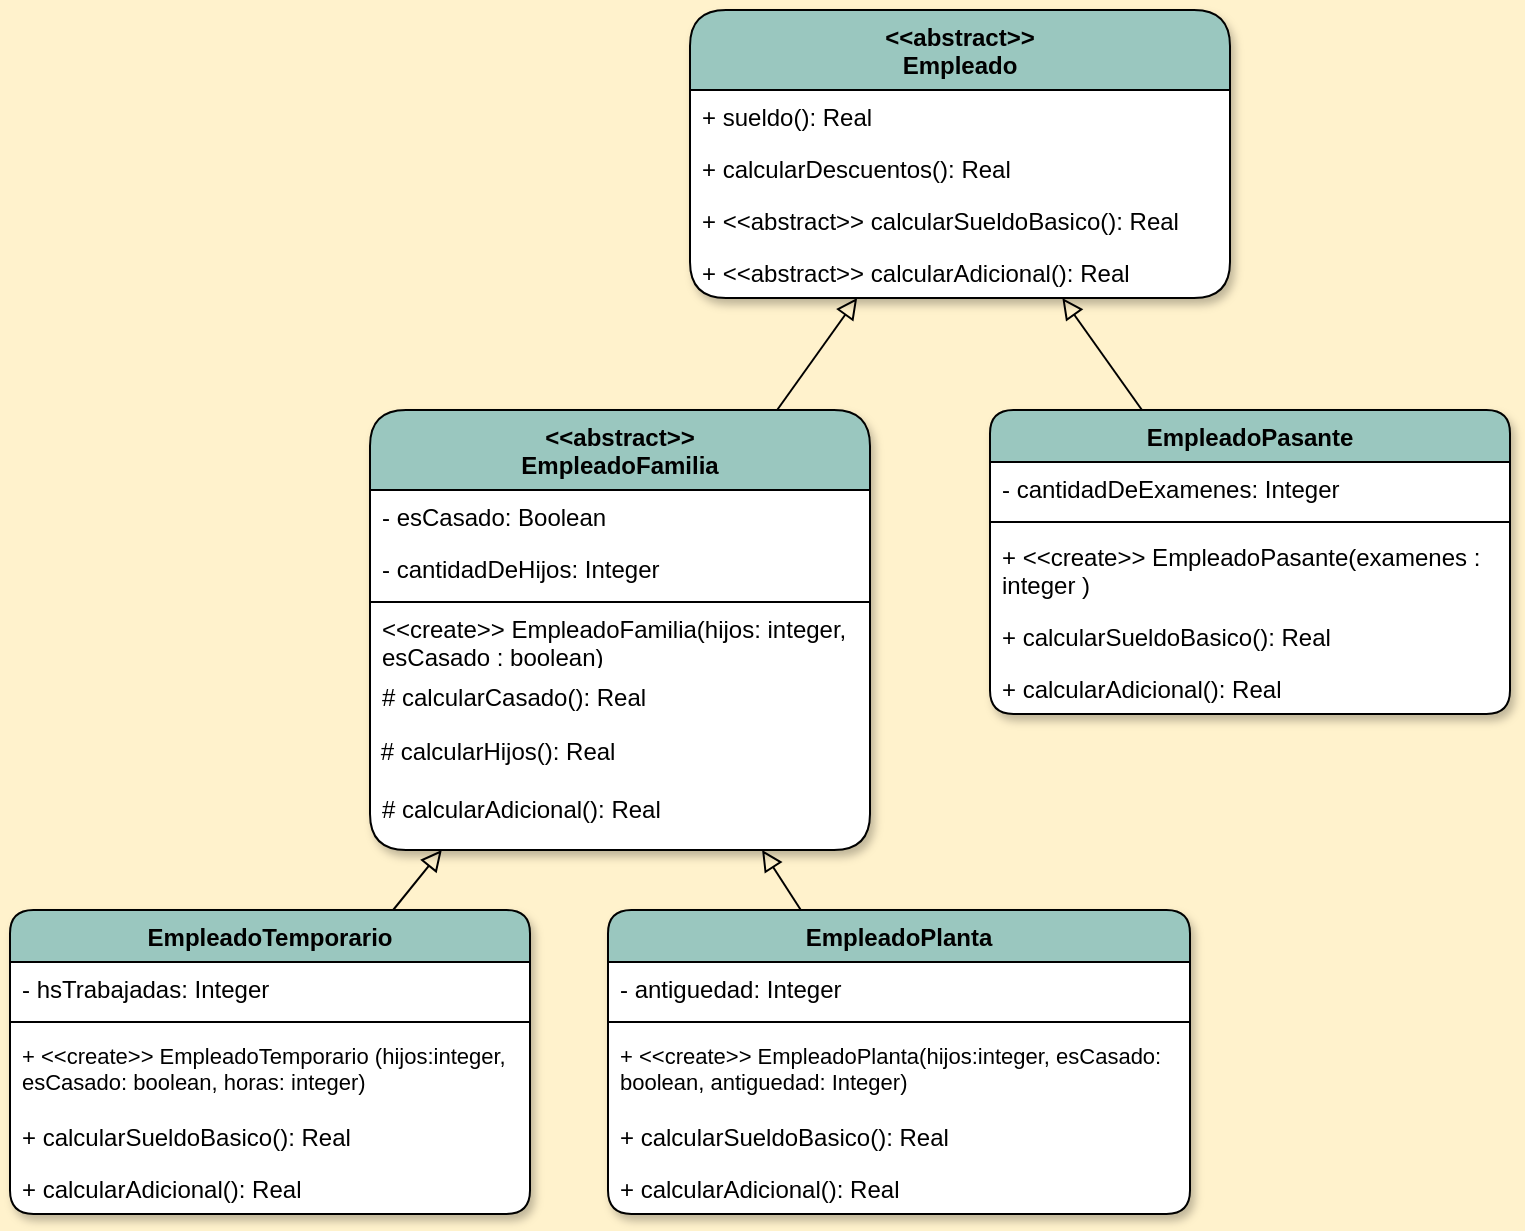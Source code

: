 <mxfile version="24.0.4" type="device">
  <diagram id="C5RBs43oDa-KdzZeNtuy" name="Page-1">
    <mxGraphModel dx="682" dy="471" grid="1" gridSize="10" guides="1" tooltips="1" connect="1" arrows="1" fold="1" page="1" pageScale="1" pageWidth="827" pageHeight="1169" background="#FFF2CC" math="0" shadow="0">
      <root>
        <mxCell id="WIyWlLk6GJQsqaUBKTNV-0" />
        <mxCell id="WIyWlLk6GJQsqaUBKTNV-1" parent="WIyWlLk6GJQsqaUBKTNV-0" />
        <mxCell id="L9t3TZnKnSuacrHSOexU-0" value="&amp;lt;&amp;lt;abstract&amp;gt;&amp;gt;&lt;div&gt;Empleado&lt;/div&gt;" style="swimlane;fontStyle=1;align=center;verticalAlign=top;childLayout=stackLayout;horizontal=1;startSize=40;horizontalStack=0;resizeParent=1;resizeParentMax=0;resizeLast=0;collapsible=1;marginBottom=0;whiteSpace=wrap;html=1;rounded=1;shadow=1;fillColor=#9AC7BF;gradientColor=none;swimlaneFillColor=default;" parent="WIyWlLk6GJQsqaUBKTNV-1" vertex="1">
          <mxGeometry x="360" y="40" width="270" height="144" as="geometry" />
        </mxCell>
        <mxCell id="L9t3TZnKnSuacrHSOexU-3" value="+ sueldo(): Real" style="text;strokeColor=none;fillColor=none;align=left;verticalAlign=top;spacingLeft=4;spacingRight=4;overflow=hidden;rotatable=0;points=[[0,0.5],[1,0.5]];portConstraint=eastwest;whiteSpace=wrap;html=1;" parent="L9t3TZnKnSuacrHSOexU-0" vertex="1">
          <mxGeometry y="40" width="270" height="26" as="geometry" />
        </mxCell>
        <mxCell id="L9t3TZnKnSuacrHSOexU-31" value="+ calcularDescuentos(): Real" style="text;strokeColor=none;fillColor=none;align=left;verticalAlign=top;spacingLeft=4;spacingRight=4;overflow=hidden;rotatable=0;points=[[0,0.5],[1,0.5]];portConstraint=eastwest;whiteSpace=wrap;html=1;" parent="L9t3TZnKnSuacrHSOexU-0" vertex="1">
          <mxGeometry y="66" width="270" height="26" as="geometry" />
        </mxCell>
        <mxCell id="L9t3TZnKnSuacrHSOexU-32" value="+ &amp;lt;&amp;lt;abstract&amp;gt;&amp;gt; calcularSueldoBasico(): Real" style="text;strokeColor=none;fillColor=none;align=left;verticalAlign=top;spacingLeft=4;spacingRight=4;overflow=hidden;rotatable=0;points=[[0,0.5],[1,0.5]];portConstraint=eastwest;whiteSpace=wrap;html=1;" parent="L9t3TZnKnSuacrHSOexU-0" vertex="1">
          <mxGeometry y="92" width="270" height="26" as="geometry" />
        </mxCell>
        <mxCell id="L9t3TZnKnSuacrHSOexU-33" value="+ &amp;lt;&amp;lt;abstract&amp;gt;&amp;gt; calcularAdicional(): Real" style="text;strokeColor=none;fillColor=none;align=left;verticalAlign=top;spacingLeft=4;spacingRight=4;overflow=hidden;rotatable=0;points=[[0,0.5],[1,0.5]];portConstraint=eastwest;whiteSpace=wrap;html=1;" parent="L9t3TZnKnSuacrHSOexU-0" vertex="1">
          <mxGeometry y="118" width="270" height="26" as="geometry" />
        </mxCell>
        <mxCell id="L9t3TZnKnSuacrHSOexU-27" style="edgeStyle=none;curved=1;rounded=0;orthogonalLoop=1;jettySize=auto;html=1;fontSize=12;startSize=8;endSize=8;endArrow=block;endFill=0;strokeColor=#000000;" parent="WIyWlLk6GJQsqaUBKTNV-1" source="L9t3TZnKnSuacrHSOexU-4" target="L9t3TZnKnSuacrHSOexU-21" edge="1">
          <mxGeometry relative="1" as="geometry" />
        </mxCell>
        <mxCell id="L9t3TZnKnSuacrHSOexU-4" value="EmpleadoTemporario" style="swimlane;fontStyle=1;align=center;verticalAlign=top;childLayout=stackLayout;horizontal=1;startSize=26;horizontalStack=0;resizeParent=1;resizeParentMax=0;resizeLast=0;collapsible=1;marginBottom=0;whiteSpace=wrap;html=1;rounded=1;shadow=1;fillColor=#9AC7BF;gradientColor=none;swimlaneFillColor=default;" parent="WIyWlLk6GJQsqaUBKTNV-1" vertex="1">
          <mxGeometry x="20" y="490" width="260" height="152" as="geometry" />
        </mxCell>
        <mxCell id="L9t3TZnKnSuacrHSOexU-5" value="- hsTrabajadas: Integer" style="text;strokeColor=none;fillColor=none;align=left;verticalAlign=top;spacingLeft=4;spacingRight=4;overflow=hidden;rotatable=0;points=[[0,0.5],[1,0.5]];portConstraint=eastwest;whiteSpace=wrap;html=1;" parent="L9t3TZnKnSuacrHSOexU-4" vertex="1">
          <mxGeometry y="26" width="260" height="26" as="geometry" />
        </mxCell>
        <mxCell id="L9t3TZnKnSuacrHSOexU-6" value="" style="line;strokeWidth=1;fillColor=none;align=left;verticalAlign=middle;spacingTop=-1;spacingLeft=3;spacingRight=3;rotatable=0;labelPosition=right;points=[];portConstraint=eastwest;strokeColor=inherit;" parent="L9t3TZnKnSuacrHSOexU-4" vertex="1">
          <mxGeometry y="52" width="260" height="8" as="geometry" />
        </mxCell>
        <mxCell id="L9t3TZnKnSuacrHSOexU-7" value="+ &amp;lt;&amp;lt;create&amp;gt;&amp;gt; EmpleadoTemporario (hijos:integer, esCasado: boolean, horas: integer)" style="text;strokeColor=none;fillColor=none;align=left;verticalAlign=top;spacingLeft=4;spacingRight=4;overflow=hidden;rotatable=0;points=[[0,0.5],[1,0.5]];portConstraint=eastwest;whiteSpace=wrap;html=1;fontSize=11;" parent="L9t3TZnKnSuacrHSOexU-4" vertex="1">
          <mxGeometry y="60" width="260" height="40" as="geometry" />
        </mxCell>
        <mxCell id="L9t3TZnKnSuacrHSOexU-34" value="+ calcularSueldoBasico(): Real" style="text;strokeColor=none;fillColor=none;align=left;verticalAlign=top;spacingLeft=4;spacingRight=4;overflow=hidden;rotatable=0;points=[[0,0.5],[1,0.5]];portConstraint=eastwest;whiteSpace=wrap;html=1;" parent="L9t3TZnKnSuacrHSOexU-4" vertex="1">
          <mxGeometry y="100" width="260" height="26" as="geometry" />
        </mxCell>
        <mxCell id="L9t3TZnKnSuacrHSOexU-35" value="+ calcularAdicional(): Real" style="text;strokeColor=none;fillColor=none;align=left;verticalAlign=top;spacingLeft=4;spacingRight=4;overflow=hidden;rotatable=0;points=[[0,0.5],[1,0.5]];portConstraint=eastwest;whiteSpace=wrap;html=1;" parent="L9t3TZnKnSuacrHSOexU-4" vertex="1">
          <mxGeometry y="126" width="260" height="26" as="geometry" />
        </mxCell>
        <mxCell id="L9t3TZnKnSuacrHSOexU-28" style="edgeStyle=none;curved=1;rounded=0;orthogonalLoop=1;jettySize=auto;html=1;fontSize=12;startSize=8;endSize=8;strokeColor=#000000;align=center;verticalAlign=middle;fontFamily=Helvetica;fontColor=default;labelBackgroundColor=default;endArrow=block;endFill=0;" parent="WIyWlLk6GJQsqaUBKTNV-1" source="L9t3TZnKnSuacrHSOexU-8" target="L9t3TZnKnSuacrHSOexU-21" edge="1">
          <mxGeometry relative="1" as="geometry" />
        </mxCell>
        <mxCell id="L9t3TZnKnSuacrHSOexU-8" value="EmpleadoPlanta" style="swimlane;fontStyle=1;align=center;verticalAlign=top;childLayout=stackLayout;horizontal=1;startSize=26;horizontalStack=0;resizeParent=1;resizeParentMax=0;resizeLast=0;collapsible=1;marginBottom=0;whiteSpace=wrap;html=1;rounded=1;shadow=1;fillColor=#9AC7BF;gradientColor=none;swimlaneFillColor=default;" parent="WIyWlLk6GJQsqaUBKTNV-1" vertex="1">
          <mxGeometry x="319" y="490" width="291" height="152" as="geometry" />
        </mxCell>
        <mxCell id="L9t3TZnKnSuacrHSOexU-20" value="- antiguedad: Integer" style="text;strokeColor=none;fillColor=none;align=left;verticalAlign=top;spacingLeft=4;spacingRight=4;overflow=hidden;rotatable=0;points=[[0,0.5],[1,0.5]];portConstraint=eastwest;whiteSpace=wrap;html=1;" parent="L9t3TZnKnSuacrHSOexU-8" vertex="1">
          <mxGeometry y="26" width="291" height="26" as="geometry" />
        </mxCell>
        <mxCell id="L9t3TZnKnSuacrHSOexU-10" value="" style="line;strokeWidth=1;fillColor=none;align=left;verticalAlign=middle;spacingTop=-1;spacingLeft=3;spacingRight=3;rotatable=0;labelPosition=right;points=[];portConstraint=eastwest;strokeColor=inherit;" parent="L9t3TZnKnSuacrHSOexU-8" vertex="1">
          <mxGeometry y="52" width="291" height="8" as="geometry" />
        </mxCell>
        <mxCell id="L9t3TZnKnSuacrHSOexU-41" value="+ &amp;lt;&amp;lt;create&amp;gt;&amp;gt; EmpleadoPlanta(&lt;span style=&quot;font-size: 11px;&quot;&gt;hijos:integer, esCasado: boolean,&amp;nbsp;&lt;/span&gt;antiguedad: Integer)" style="text;strokeColor=none;fillColor=none;align=left;verticalAlign=top;spacingLeft=4;spacingRight=4;overflow=hidden;rotatable=0;points=[[0,0.5],[1,0.5]];portConstraint=eastwest;whiteSpace=wrap;html=1;fontSize=11;" parent="L9t3TZnKnSuacrHSOexU-8" vertex="1">
          <mxGeometry y="60" width="291" height="40" as="geometry" />
        </mxCell>
        <mxCell id="L9t3TZnKnSuacrHSOexU-36" value="+ calcularSueldoBasico(): Real" style="text;strokeColor=none;fillColor=none;align=left;verticalAlign=top;spacingLeft=4;spacingRight=4;overflow=hidden;rotatable=0;points=[[0,0.5],[1,0.5]];portConstraint=eastwest;whiteSpace=wrap;html=1;" parent="L9t3TZnKnSuacrHSOexU-8" vertex="1">
          <mxGeometry y="100" width="291" height="26" as="geometry" />
        </mxCell>
        <mxCell id="L9t3TZnKnSuacrHSOexU-37" value="+ calcularAdicional(): Real" style="text;strokeColor=none;fillColor=none;align=left;verticalAlign=top;spacingLeft=4;spacingRight=4;overflow=hidden;rotatable=0;points=[[0,0.5],[1,0.5]];portConstraint=eastwest;whiteSpace=wrap;html=1;" parent="L9t3TZnKnSuacrHSOexU-8" vertex="1">
          <mxGeometry y="126" width="291" height="26" as="geometry" />
        </mxCell>
        <mxCell id="L9t3TZnKnSuacrHSOexU-30" style="edgeStyle=none;curved=1;rounded=0;orthogonalLoop=1;jettySize=auto;html=1;fontSize=12;startSize=8;endSize=8;strokeColor=#000000;align=center;verticalAlign=middle;fontFamily=Helvetica;fontColor=default;labelBackgroundColor=default;endArrow=block;endFill=0;" parent="WIyWlLk6GJQsqaUBKTNV-1" source="L9t3TZnKnSuacrHSOexU-12" target="L9t3TZnKnSuacrHSOexU-0" edge="1">
          <mxGeometry relative="1" as="geometry" />
        </mxCell>
        <mxCell id="L9t3TZnKnSuacrHSOexU-12" value="EmpleadoPasante" style="swimlane;fontStyle=1;align=center;verticalAlign=top;childLayout=stackLayout;horizontal=1;startSize=26;horizontalStack=0;resizeParent=1;resizeParentMax=0;resizeLast=0;collapsible=1;marginBottom=0;whiteSpace=wrap;html=1;rounded=1;shadow=1;fillColor=#9AC7BF;gradientColor=none;swimlaneFillColor=default;" parent="WIyWlLk6GJQsqaUBKTNV-1" vertex="1">
          <mxGeometry x="510" y="240" width="260" height="152" as="geometry" />
        </mxCell>
        <mxCell id="L9t3TZnKnSuacrHSOexU-13" value="- cantidadDeExamenes: Integer" style="text;strokeColor=none;fillColor=none;align=left;verticalAlign=top;spacingLeft=4;spacingRight=4;overflow=hidden;rotatable=0;points=[[0,0.5],[1,0.5]];portConstraint=eastwest;whiteSpace=wrap;html=1;" parent="L9t3TZnKnSuacrHSOexU-12" vertex="1">
          <mxGeometry y="26" width="260" height="26" as="geometry" />
        </mxCell>
        <mxCell id="L9t3TZnKnSuacrHSOexU-14" value="" style="line;strokeWidth=1;fillColor=none;align=left;verticalAlign=middle;spacingTop=-1;spacingLeft=3;spacingRight=3;rotatable=0;labelPosition=right;points=[];portConstraint=eastwest;strokeColor=inherit;" parent="L9t3TZnKnSuacrHSOexU-12" vertex="1">
          <mxGeometry y="52" width="260" height="8" as="geometry" />
        </mxCell>
        <mxCell id="L9t3TZnKnSuacrHSOexU-42" value="+ &amp;lt;&amp;lt;create&amp;gt;&amp;gt; EmpleadoPasante(examenes : integer )" style="text;strokeColor=none;fillColor=none;align=left;verticalAlign=top;spacingLeft=4;spacingRight=4;overflow=hidden;rotatable=0;points=[[0,0.5],[1,0.5]];portConstraint=eastwest;whiteSpace=wrap;html=1;" parent="L9t3TZnKnSuacrHSOexU-12" vertex="1">
          <mxGeometry y="60" width="260" height="40" as="geometry" />
        </mxCell>
        <mxCell id="L9t3TZnKnSuacrHSOexU-38" value="+ calcularSueldoBasico(): Real" style="text;strokeColor=none;fillColor=none;align=left;verticalAlign=top;spacingLeft=4;spacingRight=4;overflow=hidden;rotatable=0;points=[[0,0.5],[1,0.5]];portConstraint=eastwest;whiteSpace=wrap;html=1;" parent="L9t3TZnKnSuacrHSOexU-12" vertex="1">
          <mxGeometry y="100" width="260" height="26" as="geometry" />
        </mxCell>
        <mxCell id="L9t3TZnKnSuacrHSOexU-39" value="+ calcularAdicional(): Real" style="text;strokeColor=none;fillColor=none;align=left;verticalAlign=top;spacingLeft=4;spacingRight=4;overflow=hidden;rotatable=0;points=[[0,0.5],[1,0.5]];portConstraint=eastwest;whiteSpace=wrap;html=1;" parent="L9t3TZnKnSuacrHSOexU-12" vertex="1">
          <mxGeometry y="126" width="260" height="26" as="geometry" />
        </mxCell>
        <mxCell id="L9t3TZnKnSuacrHSOexU-29" style="edgeStyle=none;curved=1;rounded=0;orthogonalLoop=1;jettySize=auto;html=1;fontSize=12;startSize=8;endSize=8;strokeColor=#000000;align=center;verticalAlign=middle;fontFamily=Helvetica;fontColor=default;labelBackgroundColor=default;endArrow=block;endFill=0;" parent="WIyWlLk6GJQsqaUBKTNV-1" source="L9t3TZnKnSuacrHSOexU-21" target="L9t3TZnKnSuacrHSOexU-0" edge="1">
          <mxGeometry relative="1" as="geometry" />
        </mxCell>
        <mxCell id="L9t3TZnKnSuacrHSOexU-21" value="&amp;lt;&amp;lt;abstract&amp;gt;&amp;gt;&lt;div&gt;EmpleadoFamilia&lt;/div&gt;" style="swimlane;fontStyle=1;align=center;verticalAlign=top;childLayout=stackLayout;horizontal=1;startSize=40;horizontalStack=0;resizeParent=1;resizeParentMax=0;resizeLast=0;collapsible=1;marginBottom=0;whiteSpace=wrap;html=1;rounded=1;shadow=1;fillColor=#9AC7BF;gradientColor=none;swimlaneFillColor=default;" parent="WIyWlLk6GJQsqaUBKTNV-1" vertex="1">
          <mxGeometry x="200" y="240" width="250" height="220" as="geometry" />
        </mxCell>
        <mxCell id="L9t3TZnKnSuacrHSOexU-23" value="- esCasado: Boolean" style="text;strokeColor=none;fillColor=none;align=left;verticalAlign=top;spacingLeft=4;spacingRight=4;overflow=hidden;rotatable=0;points=[[0,0.5],[1,0.5]];portConstraint=eastwest;whiteSpace=wrap;html=1;" parent="L9t3TZnKnSuacrHSOexU-21" vertex="1">
          <mxGeometry y="40" width="250" height="26" as="geometry" />
        </mxCell>
        <mxCell id="L9t3TZnKnSuacrHSOexU-24" value="- cantidadDeHijos: Integer" style="text;strokeColor=none;fillColor=none;align=left;verticalAlign=top;spacingLeft=4;spacingRight=4;overflow=hidden;rotatable=0;points=[[0,0.5],[1,0.5]];portConstraint=eastwest;whiteSpace=wrap;html=1;" parent="L9t3TZnKnSuacrHSOexU-21" vertex="1">
          <mxGeometry y="66" width="250" height="26" as="geometry" />
        </mxCell>
        <mxCell id="L9t3TZnKnSuacrHSOexU-25" value="" style="line;strokeWidth=1;fillColor=none;align=left;verticalAlign=middle;spacingTop=-1;spacingLeft=3;spacingRight=3;rotatable=0;labelPosition=right;points=[];portConstraint=eastwest;strokeColor=inherit;" parent="L9t3TZnKnSuacrHSOexU-21" vertex="1">
          <mxGeometry y="92" width="250" height="8" as="geometry" />
        </mxCell>
        <mxCell id="dUJwgxcbdtSE618tNOa--1" value="&amp;lt;&amp;lt;create&amp;gt;&amp;gt; EmpleadoFamilia(hijos: integer, esCasado : boolean)" style="text;strokeColor=none;fillColor=none;align=left;verticalAlign=middle;spacingLeft=4;spacingRight=4;overflow=hidden;points=[[0,0.5],[1,0.5]];portConstraint=eastwest;rotatable=0;whiteSpace=wrap;html=1;fontFamily=Helvetica;" vertex="1" parent="L9t3TZnKnSuacrHSOexU-21">
          <mxGeometry y="100" width="250" height="30" as="geometry" />
        </mxCell>
        <mxCell id="L9t3TZnKnSuacrHSOexU-26" value="# calcularCasado(): Real" style="text;strokeColor=none;fillColor=none;align=left;verticalAlign=top;spacingLeft=4;spacingRight=4;overflow=hidden;rotatable=0;points=[[0,0.5],[1,0.5]];portConstraint=eastwest;whiteSpace=wrap;html=1;" parent="L9t3TZnKnSuacrHSOexU-21" vertex="1">
          <mxGeometry y="130" width="250" height="26" as="geometry" />
        </mxCell>
        <mxCell id="dUJwgxcbdtSE618tNOa--0" value="&lt;span style=&quot;font-family: Helvetica;&quot;&gt;&amp;nbsp;# calcularHijos(): Real&lt;/span&gt;" style="text;html=1;align=left;verticalAlign=middle;whiteSpace=wrap;rounded=0;fontFamily=Architects Daughter;fontSource=https%3A%2F%2Ffonts.googleapis.com%2Fcss%3Ffamily%3DArchitects%2BDaughter;" vertex="1" parent="L9t3TZnKnSuacrHSOexU-21">
          <mxGeometry y="156" width="250" height="30" as="geometry" />
        </mxCell>
        <mxCell id="L9t3TZnKnSuacrHSOexU-40" value="&lt;div&gt;# calcularAdicional(): Real&lt;/div&gt;" style="text;strokeColor=none;fillColor=none;align=left;verticalAlign=top;spacingLeft=4;spacingRight=4;overflow=hidden;rotatable=0;points=[[0,0.5],[1,0.5]];portConstraint=eastwest;whiteSpace=wrap;html=1;" parent="L9t3TZnKnSuacrHSOexU-21" vertex="1">
          <mxGeometry y="186" width="250" height="34" as="geometry" />
        </mxCell>
      </root>
    </mxGraphModel>
  </diagram>
</mxfile>
